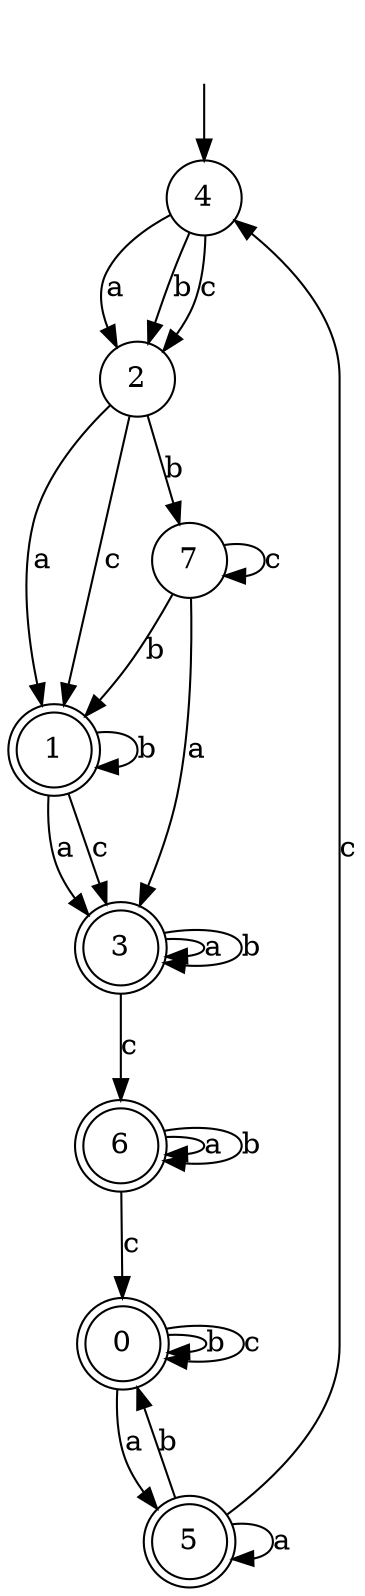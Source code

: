 digraph g {
__start [label=""shape=none]
	4[shape="circle" label="4"]
	0[shape="doublecircle" label="0"]
	1[shape="doublecircle" label="1"]
	2[shape="circle" label="2"]
	3[shape="doublecircle" label="3"]
	5[shape="doublecircle" label="5"]
	6[shape="doublecircle" label="6"]
	7[shape="circle" label="7"]

__start -> 4
	0 -> 5 [label="a"]
	0 -> 0 [label="b"]
	0 -> 0 [label="c"]
	1 -> 3 [label="a"]
	1 -> 1 [label="b"]
	1 -> 3 [label="c"]
	2 -> 1 [label="a"]
	2 -> 7 [label="b"]
	2 -> 1 [label="c"]
	3 -> 3 [label="a"]
	3 -> 3 [label="b"]
	3 -> 6 [label="c"]
	4 -> 2 [label="a"]
	4 -> 2 [label="b"]
	4 -> 2 [label="c"]
	5 -> 5 [label="a"]
	5 -> 0 [label="b"]
	5 -> 4 [label="c"]
	6 -> 6 [label="a"]
	6 -> 6 [label="b"]
	6 -> 0 [label="c"]
	7 -> 3 [label="a"]
	7 -> 1 [label="b"]
	7 -> 7 [label="c"]
}
